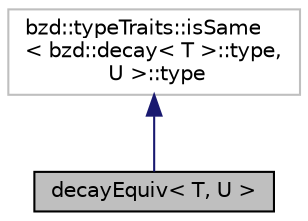 digraph "decayEquiv&lt; T, U &gt;"
{
  edge [fontname="Helvetica",fontsize="10",labelfontname="Helvetica",labelfontsize="10"];
  node [fontname="Helvetica",fontsize="10",shape=record];
  Node2 [label="decayEquiv\< T, U \>",height=0.2,width=0.4,color="black", fillcolor="grey75", style="filled", fontcolor="black"];
  Node3 -> Node2 [dir="back",color="midnightblue",fontsize="10",style="solid",fontname="Helvetica"];
  Node3 [label="bzd::typeTraits::isSame\l\< bzd::decay\< T \>::type,\l U \>::type",height=0.2,width=0.4,color="grey75", fillcolor="white", style="filled"];
}
